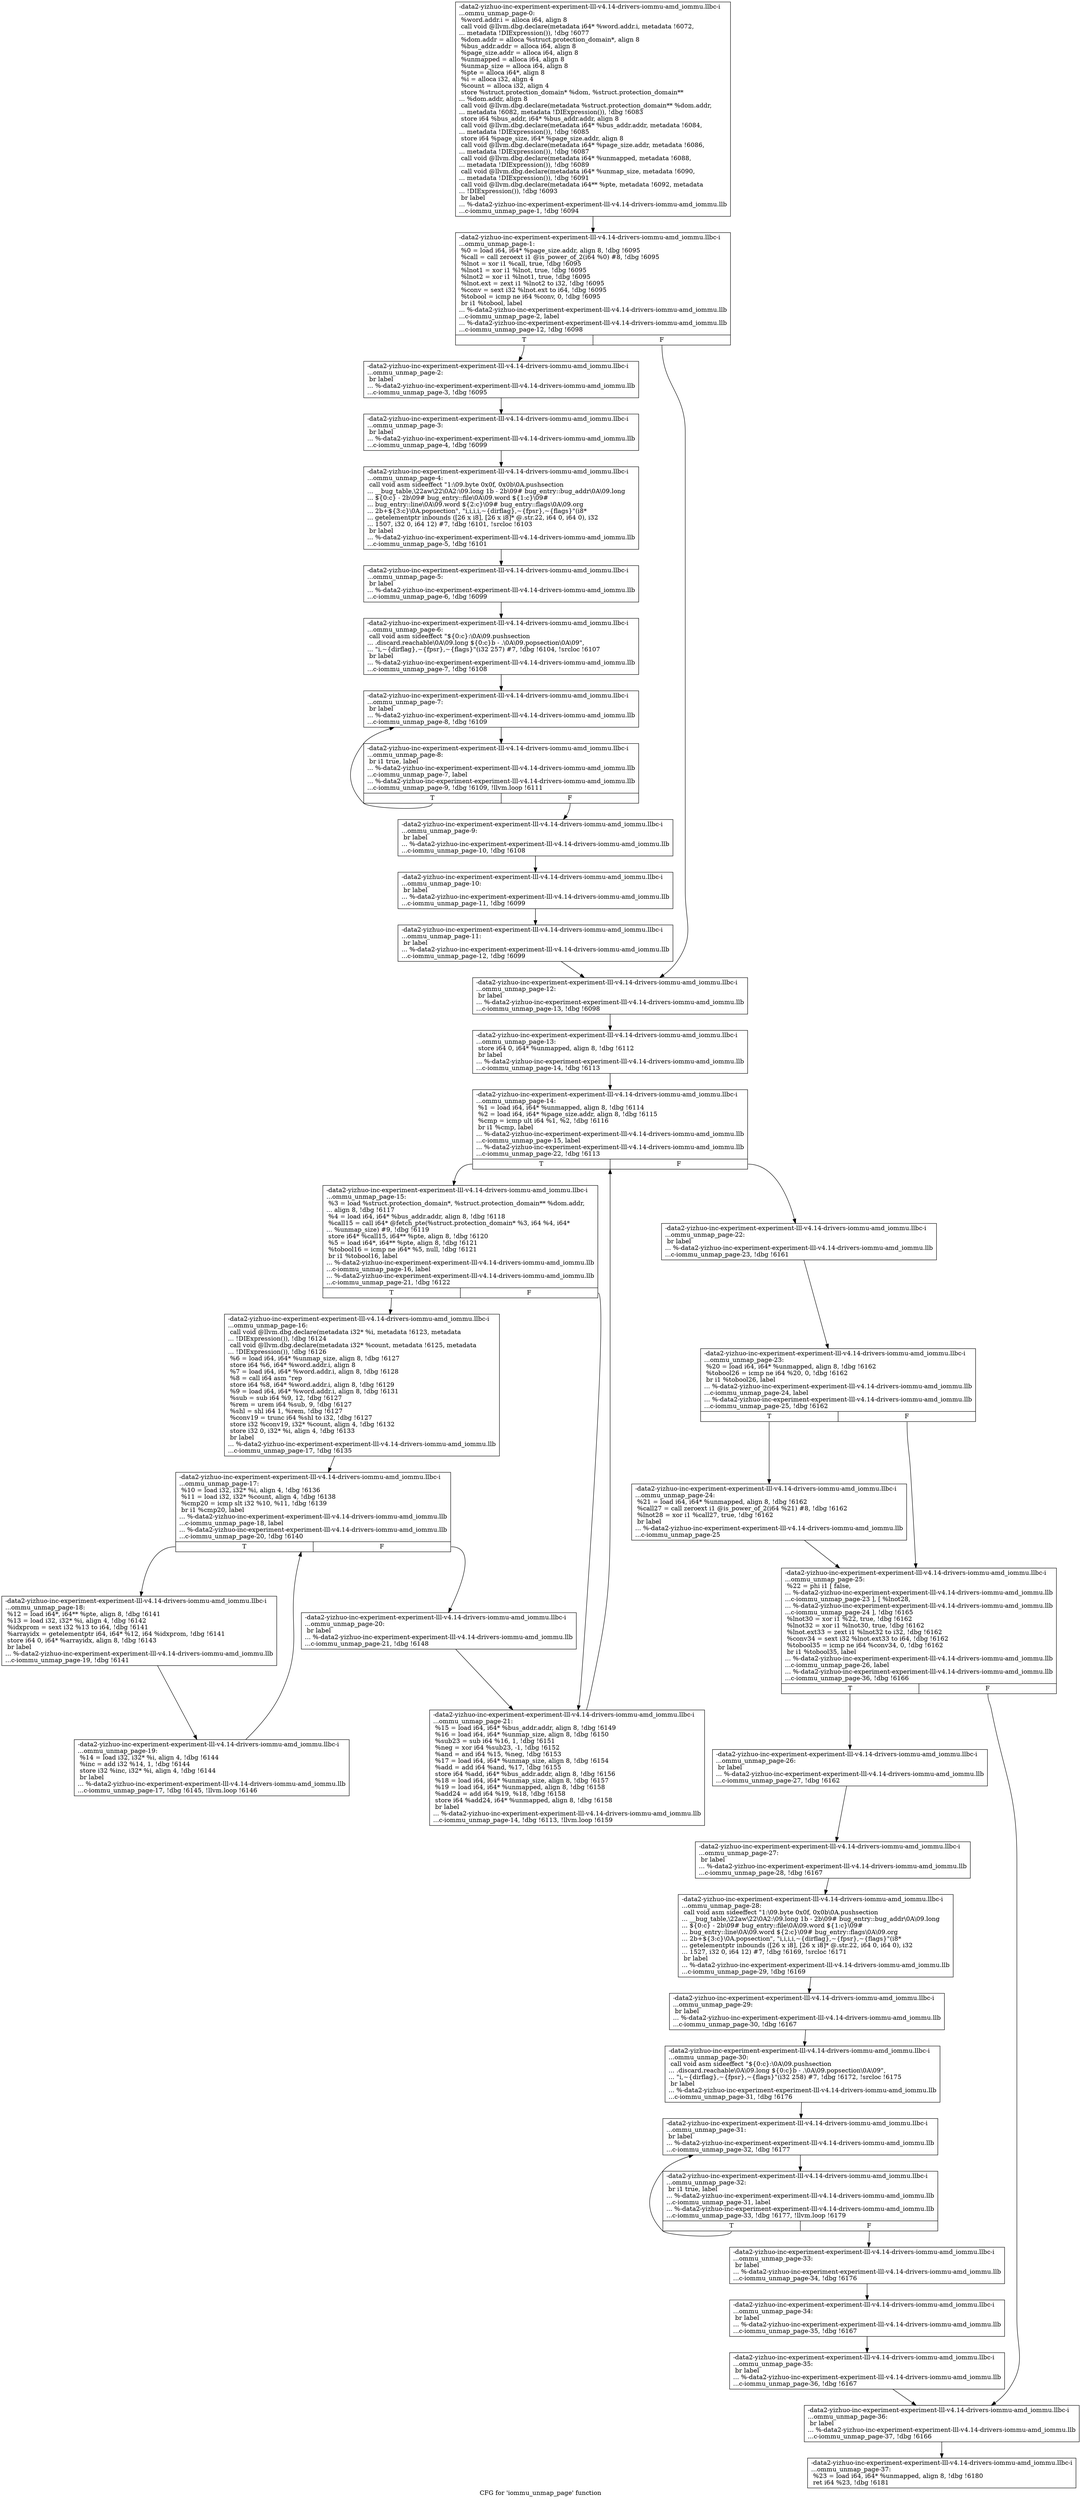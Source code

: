 digraph "CFG for 'iommu_unmap_page' function" {
	label="CFG for 'iommu_unmap_page' function";

	Node0x561b948272c0 [shape=record,label="{-data2-yizhuo-inc-experiment-experiment-lll-v4.14-drivers-iommu-amd_iommu.llbc-i\l...ommu_unmap_page-0:\l  %word.addr.i = alloca i64, align 8\l  call void @llvm.dbg.declare(metadata i64* %word.addr.i, metadata !6072,\l... metadata !DIExpression()), !dbg !6077\l  %dom.addr = alloca %struct.protection_domain*, align 8\l  %bus_addr.addr = alloca i64, align 8\l  %page_size.addr = alloca i64, align 8\l  %unmapped = alloca i64, align 8\l  %unmap_size = alloca i64, align 8\l  %pte = alloca i64*, align 8\l  %i = alloca i32, align 4\l  %count = alloca i32, align 4\l  store %struct.protection_domain* %dom, %struct.protection_domain**\l... %dom.addr, align 8\l  call void @llvm.dbg.declare(metadata %struct.protection_domain** %dom.addr,\l... metadata !6082, metadata !DIExpression()), !dbg !6083\l  store i64 %bus_addr, i64* %bus_addr.addr, align 8\l  call void @llvm.dbg.declare(metadata i64* %bus_addr.addr, metadata !6084,\l... metadata !DIExpression()), !dbg !6085\l  store i64 %page_size, i64* %page_size.addr, align 8\l  call void @llvm.dbg.declare(metadata i64* %page_size.addr, metadata !6086,\l... metadata !DIExpression()), !dbg !6087\l  call void @llvm.dbg.declare(metadata i64* %unmapped, metadata !6088,\l... metadata !DIExpression()), !dbg !6089\l  call void @llvm.dbg.declare(metadata i64* %unmap_size, metadata !6090,\l... metadata !DIExpression()), !dbg !6091\l  call void @llvm.dbg.declare(metadata i64** %pte, metadata !6092, metadata\l... !DIExpression()), !dbg !6093\l  br label\l... %-data2-yizhuo-inc-experiment-experiment-lll-v4.14-drivers-iommu-amd_iommu.llb\l...c-iommu_unmap_page-1, !dbg !6094\l}"];
	Node0x561b948272c0 -> Node0x561b94829ef0;
	Node0x561b94829ef0 [shape=record,label="{-data2-yizhuo-inc-experiment-experiment-lll-v4.14-drivers-iommu-amd_iommu.llbc-i\l...ommu_unmap_page-1: \l  %0 = load i64, i64* %page_size.addr, align 8, !dbg !6095\l  %call = call zeroext i1 @is_power_of_2(i64 %0) #8, !dbg !6095\l  %lnot = xor i1 %call, true, !dbg !6095\l  %lnot1 = xor i1 %lnot, true, !dbg !6095\l  %lnot2 = xor i1 %lnot1, true, !dbg !6095\l  %lnot.ext = zext i1 %lnot2 to i32, !dbg !6095\l  %conv = sext i32 %lnot.ext to i64, !dbg !6095\l  %tobool = icmp ne i64 %conv, 0, !dbg !6095\l  br i1 %tobool, label\l... %-data2-yizhuo-inc-experiment-experiment-lll-v4.14-drivers-iommu-amd_iommu.llb\l...c-iommu_unmap_page-2, label\l... %-data2-yizhuo-inc-experiment-experiment-lll-v4.14-drivers-iommu-amd_iommu.llb\l...c-iommu_unmap_page-12, !dbg !6098\l|{<s0>T|<s1>F}}"];
	Node0x561b94829ef0:s0 -> Node0x561b9482a340;
	Node0x561b94829ef0:s1 -> Node0x561b9482a660;
	Node0x561b9482a340 [shape=record,label="{-data2-yizhuo-inc-experiment-experiment-lll-v4.14-drivers-iommu-amd_iommu.llbc-i\l...ommu_unmap_page-2: \l  br label\l... %-data2-yizhuo-inc-experiment-experiment-lll-v4.14-drivers-iommu-amd_iommu.llb\l...c-iommu_unmap_page-3, !dbg !6095\l}"];
	Node0x561b9482a340 -> Node0x561b9482a390;
	Node0x561b9482a390 [shape=record,label="{-data2-yizhuo-inc-experiment-experiment-lll-v4.14-drivers-iommu-amd_iommu.llbc-i\l...ommu_unmap_page-3: \l  br label\l... %-data2-yizhuo-inc-experiment-experiment-lll-v4.14-drivers-iommu-amd_iommu.llb\l...c-iommu_unmap_page-4, !dbg !6099\l}"];
	Node0x561b9482a390 -> Node0x561b9482a3e0;
	Node0x561b9482a3e0 [shape=record,label="{-data2-yizhuo-inc-experiment-experiment-lll-v4.14-drivers-iommu-amd_iommu.llbc-i\l...ommu_unmap_page-4: \l  call void asm sideeffect \"1:\\09.byte 0x0f, 0x0b\\0A.pushsection\l... __bug_table,\\22aw\\22\\0A2:\\09.long 1b - 2b\\09# bug_entry::bug_addr\\0A\\09.long\l... $\{0:c\} - 2b\\09# bug_entry::file\\0A\\09.word $\{1:c\}\\09#\l... bug_entry::line\\0A\\09.word $\{2:c\}\\09# bug_entry::flags\\0A\\09.org\l... 2b+$\{3:c\}\\0A.popsection\", \"i,i,i,i,~\{dirflag\},~\{fpsr\},~\{flags\}\"(i8*\l... getelementptr inbounds ([26 x i8], [26 x i8]* @.str.22, i64 0, i64 0), i32\l... 1507, i32 0, i64 12) #7, !dbg !6101, !srcloc !6103\l  br label\l... %-data2-yizhuo-inc-experiment-experiment-lll-v4.14-drivers-iommu-amd_iommu.llb\l...c-iommu_unmap_page-5, !dbg !6101\l}"];
	Node0x561b9482a3e0 -> Node0x561b9482a430;
	Node0x561b9482a430 [shape=record,label="{-data2-yizhuo-inc-experiment-experiment-lll-v4.14-drivers-iommu-amd_iommu.llbc-i\l...ommu_unmap_page-5: \l  br label\l... %-data2-yizhuo-inc-experiment-experiment-lll-v4.14-drivers-iommu-amd_iommu.llb\l...c-iommu_unmap_page-6, !dbg !6099\l}"];
	Node0x561b9482a430 -> Node0x561b9482a480;
	Node0x561b9482a480 [shape=record,label="{-data2-yizhuo-inc-experiment-experiment-lll-v4.14-drivers-iommu-amd_iommu.llbc-i\l...ommu_unmap_page-6: \l  call void asm sideeffect \"$\{0:c\}:\\0A\\09.pushsection\l... .discard.reachable\\0A\\09.long $\{0:c\}b - .\\0A\\09.popsection\\0A\\09\",\l... \"i,~\{dirflag\},~\{fpsr\},~\{flags\}\"(i32 257) #7, !dbg !6104, !srcloc !6107\l  br label\l... %-data2-yizhuo-inc-experiment-experiment-lll-v4.14-drivers-iommu-amd_iommu.llb\l...c-iommu_unmap_page-7, !dbg !6108\l}"];
	Node0x561b9482a480 -> Node0x561b9482a4d0;
	Node0x561b9482a4d0 [shape=record,label="{-data2-yizhuo-inc-experiment-experiment-lll-v4.14-drivers-iommu-amd_iommu.llbc-i\l...ommu_unmap_page-7: \l  br label\l... %-data2-yizhuo-inc-experiment-experiment-lll-v4.14-drivers-iommu-amd_iommu.llb\l...c-iommu_unmap_page-8, !dbg !6109\l}"];
	Node0x561b9482a4d0 -> Node0x561b9482a520;
	Node0x561b9482a520 [shape=record,label="{-data2-yizhuo-inc-experiment-experiment-lll-v4.14-drivers-iommu-amd_iommu.llbc-i\l...ommu_unmap_page-8: \l  br i1 true, label\l... %-data2-yizhuo-inc-experiment-experiment-lll-v4.14-drivers-iommu-amd_iommu.llb\l...c-iommu_unmap_page-7, label\l... %-data2-yizhuo-inc-experiment-experiment-lll-v4.14-drivers-iommu-amd_iommu.llb\l...c-iommu_unmap_page-9, !dbg !6109, !llvm.loop !6111\l|{<s0>T|<s1>F}}"];
	Node0x561b9482a520:s0 -> Node0x561b9482a4d0;
	Node0x561b9482a520:s1 -> Node0x561b9482a570;
	Node0x561b9482a570 [shape=record,label="{-data2-yizhuo-inc-experiment-experiment-lll-v4.14-drivers-iommu-amd_iommu.llbc-i\l...ommu_unmap_page-9: \l  br label\l... %-data2-yizhuo-inc-experiment-experiment-lll-v4.14-drivers-iommu-amd_iommu.llb\l...c-iommu_unmap_page-10, !dbg !6108\l}"];
	Node0x561b9482a570 -> Node0x561b9482a5c0;
	Node0x561b9482a5c0 [shape=record,label="{-data2-yizhuo-inc-experiment-experiment-lll-v4.14-drivers-iommu-amd_iommu.llbc-i\l...ommu_unmap_page-10: \l  br label\l... %-data2-yizhuo-inc-experiment-experiment-lll-v4.14-drivers-iommu-amd_iommu.llb\l...c-iommu_unmap_page-11, !dbg !6099\l}"];
	Node0x561b9482a5c0 -> Node0x561b9482a610;
	Node0x561b9482a610 [shape=record,label="{-data2-yizhuo-inc-experiment-experiment-lll-v4.14-drivers-iommu-amd_iommu.llbc-i\l...ommu_unmap_page-11: \l  br label\l... %-data2-yizhuo-inc-experiment-experiment-lll-v4.14-drivers-iommu-amd_iommu.llb\l...c-iommu_unmap_page-12, !dbg !6099\l}"];
	Node0x561b9482a610 -> Node0x561b9482a660;
	Node0x561b9482a660 [shape=record,label="{-data2-yizhuo-inc-experiment-experiment-lll-v4.14-drivers-iommu-amd_iommu.llbc-i\l...ommu_unmap_page-12: \l  br label\l... %-data2-yizhuo-inc-experiment-experiment-lll-v4.14-drivers-iommu-amd_iommu.llb\l...c-iommu_unmap_page-13, !dbg !6098\l}"];
	Node0x561b9482a660 -> Node0x561b9482a6b0;
	Node0x561b9482a6b0 [shape=record,label="{-data2-yizhuo-inc-experiment-experiment-lll-v4.14-drivers-iommu-amd_iommu.llbc-i\l...ommu_unmap_page-13: \l  store i64 0, i64* %unmapped, align 8, !dbg !6112\l  br label\l... %-data2-yizhuo-inc-experiment-experiment-lll-v4.14-drivers-iommu-amd_iommu.llb\l...c-iommu_unmap_page-14, !dbg !6113\l}"];
	Node0x561b9482a6b0 -> Node0x561b9482a700;
	Node0x561b9482a700 [shape=record,label="{-data2-yizhuo-inc-experiment-experiment-lll-v4.14-drivers-iommu-amd_iommu.llbc-i\l...ommu_unmap_page-14: \l  %1 = load i64, i64* %unmapped, align 8, !dbg !6114\l  %2 = load i64, i64* %page_size.addr, align 8, !dbg !6115\l  %cmp = icmp ult i64 %1, %2, !dbg !6116\l  br i1 %cmp, label\l... %-data2-yizhuo-inc-experiment-experiment-lll-v4.14-drivers-iommu-amd_iommu.llb\l...c-iommu_unmap_page-15, label\l... %-data2-yizhuo-inc-experiment-experiment-lll-v4.14-drivers-iommu-amd_iommu.llb\l...c-iommu_unmap_page-22, !dbg !6113\l|{<s0>T|<s1>F}}"];
	Node0x561b9482a700:s0 -> Node0x561b9482a750;
	Node0x561b9482a700:s1 -> Node0x561b9482a980;
	Node0x561b9482a750 [shape=record,label="{-data2-yizhuo-inc-experiment-experiment-lll-v4.14-drivers-iommu-amd_iommu.llbc-i\l...ommu_unmap_page-15: \l  %3 = load %struct.protection_domain*, %struct.protection_domain** %dom.addr,\l... align 8, !dbg !6117\l  %4 = load i64, i64* %bus_addr.addr, align 8, !dbg !6118\l  %call15 = call i64* @fetch_pte(%struct.protection_domain* %3, i64 %4, i64*\l... %unmap_size) #9, !dbg !6119\l  store i64* %call15, i64** %pte, align 8, !dbg !6120\l  %5 = load i64*, i64** %pte, align 8, !dbg !6121\l  %tobool16 = icmp ne i64* %5, null, !dbg !6121\l  br i1 %tobool16, label\l... %-data2-yizhuo-inc-experiment-experiment-lll-v4.14-drivers-iommu-amd_iommu.llb\l...c-iommu_unmap_page-16, label\l... %-data2-yizhuo-inc-experiment-experiment-lll-v4.14-drivers-iommu-amd_iommu.llb\l...c-iommu_unmap_page-21, !dbg !6122\l|{<s0>T|<s1>F}}"];
	Node0x561b9482a750:s0 -> Node0x561b9482a7a0;
	Node0x561b9482a750:s1 -> Node0x561b9482a930;
	Node0x561b9482a7a0 [shape=record,label="{-data2-yizhuo-inc-experiment-experiment-lll-v4.14-drivers-iommu-amd_iommu.llbc-i\l...ommu_unmap_page-16: \l  call void @llvm.dbg.declare(metadata i32* %i, metadata !6123, metadata\l... !DIExpression()), !dbg !6124\l  call void @llvm.dbg.declare(metadata i32* %count, metadata !6125, metadata\l... !DIExpression()), !dbg !6126\l  %6 = load i64, i64* %unmap_size, align 8, !dbg !6127\l  store i64 %6, i64* %word.addr.i, align 8\l  %7 = load i64, i64* %word.addr.i, align 8, !dbg !6128\l  %8 = call i64 asm \"rep\l  store i64 %8, i64* %word.addr.i, align 8, !dbg !6129\l  %9 = load i64, i64* %word.addr.i, align 8, !dbg !6131\l  %sub = sub i64 %9, 12, !dbg !6127\l  %rem = urem i64 %sub, 9, !dbg !6127\l  %shl = shl i64 1, %rem, !dbg !6127\l  %conv19 = trunc i64 %shl to i32, !dbg !6127\l  store i32 %conv19, i32* %count, align 4, !dbg !6132\l  store i32 0, i32* %i, align 4, !dbg !6133\l  br label\l... %-data2-yizhuo-inc-experiment-experiment-lll-v4.14-drivers-iommu-amd_iommu.llb\l...c-iommu_unmap_page-17, !dbg !6135\l}"];
	Node0x561b9482a7a0 -> Node0x561b9482a7f0;
	Node0x561b9482a7f0 [shape=record,label="{-data2-yizhuo-inc-experiment-experiment-lll-v4.14-drivers-iommu-amd_iommu.llbc-i\l...ommu_unmap_page-17: \l  %10 = load i32, i32* %i, align 4, !dbg !6136\l  %11 = load i32, i32* %count, align 4, !dbg !6138\l  %cmp20 = icmp slt i32 %10, %11, !dbg !6139\l  br i1 %cmp20, label\l... %-data2-yizhuo-inc-experiment-experiment-lll-v4.14-drivers-iommu-amd_iommu.llb\l...c-iommu_unmap_page-18, label\l... %-data2-yizhuo-inc-experiment-experiment-lll-v4.14-drivers-iommu-amd_iommu.llb\l...c-iommu_unmap_page-20, !dbg !6140\l|{<s0>T|<s1>F}}"];
	Node0x561b9482a7f0:s0 -> Node0x561b9482a840;
	Node0x561b9482a7f0:s1 -> Node0x561b9482a8e0;
	Node0x561b9482a840 [shape=record,label="{-data2-yizhuo-inc-experiment-experiment-lll-v4.14-drivers-iommu-amd_iommu.llbc-i\l...ommu_unmap_page-18: \l  %12 = load i64*, i64** %pte, align 8, !dbg !6141\l  %13 = load i32, i32* %i, align 4, !dbg !6142\l  %idxprom = sext i32 %13 to i64, !dbg !6141\l  %arrayidx = getelementptr i64, i64* %12, i64 %idxprom, !dbg !6141\l  store i64 0, i64* %arrayidx, align 8, !dbg !6143\l  br label\l... %-data2-yizhuo-inc-experiment-experiment-lll-v4.14-drivers-iommu-amd_iommu.llb\l...c-iommu_unmap_page-19, !dbg !6141\l}"];
	Node0x561b9482a840 -> Node0x561b9482a890;
	Node0x561b9482a890 [shape=record,label="{-data2-yizhuo-inc-experiment-experiment-lll-v4.14-drivers-iommu-amd_iommu.llbc-i\l...ommu_unmap_page-19: \l  %14 = load i32, i32* %i, align 4, !dbg !6144\l  %inc = add i32 %14, 1, !dbg !6144\l  store i32 %inc, i32* %i, align 4, !dbg !6144\l  br label\l... %-data2-yizhuo-inc-experiment-experiment-lll-v4.14-drivers-iommu-amd_iommu.llb\l...c-iommu_unmap_page-17, !dbg !6145, !llvm.loop !6146\l}"];
	Node0x561b9482a890 -> Node0x561b9482a7f0;
	Node0x561b9482a8e0 [shape=record,label="{-data2-yizhuo-inc-experiment-experiment-lll-v4.14-drivers-iommu-amd_iommu.llbc-i\l...ommu_unmap_page-20: \l  br label\l... %-data2-yizhuo-inc-experiment-experiment-lll-v4.14-drivers-iommu-amd_iommu.llb\l...c-iommu_unmap_page-21, !dbg !6148\l}"];
	Node0x561b9482a8e0 -> Node0x561b9482a930;
	Node0x561b9482a930 [shape=record,label="{-data2-yizhuo-inc-experiment-experiment-lll-v4.14-drivers-iommu-amd_iommu.llbc-i\l...ommu_unmap_page-21: \l  %15 = load i64, i64* %bus_addr.addr, align 8, !dbg !6149\l  %16 = load i64, i64* %unmap_size, align 8, !dbg !6150\l  %sub23 = sub i64 %16, 1, !dbg !6151\l  %neg = xor i64 %sub23, -1, !dbg !6152\l  %and = and i64 %15, %neg, !dbg !6153\l  %17 = load i64, i64* %unmap_size, align 8, !dbg !6154\l  %add = add i64 %and, %17, !dbg !6155\l  store i64 %add, i64* %bus_addr.addr, align 8, !dbg !6156\l  %18 = load i64, i64* %unmap_size, align 8, !dbg !6157\l  %19 = load i64, i64* %unmapped, align 8, !dbg !6158\l  %add24 = add i64 %19, %18, !dbg !6158\l  store i64 %add24, i64* %unmapped, align 8, !dbg !6158\l  br label\l... %-data2-yizhuo-inc-experiment-experiment-lll-v4.14-drivers-iommu-amd_iommu.llb\l...c-iommu_unmap_page-14, !dbg !6113, !llvm.loop !6159\l}"];
	Node0x561b9482a930 -> Node0x561b9482a700;
	Node0x561b9482a980 [shape=record,label="{-data2-yizhuo-inc-experiment-experiment-lll-v4.14-drivers-iommu-amd_iommu.llbc-i\l...ommu_unmap_page-22: \l  br label\l... %-data2-yizhuo-inc-experiment-experiment-lll-v4.14-drivers-iommu-amd_iommu.llb\l...c-iommu_unmap_page-23, !dbg !6161\l}"];
	Node0x561b9482a980 -> Node0x561b9482a9d0;
	Node0x561b9482a9d0 [shape=record,label="{-data2-yizhuo-inc-experiment-experiment-lll-v4.14-drivers-iommu-amd_iommu.llbc-i\l...ommu_unmap_page-23: \l  %20 = load i64, i64* %unmapped, align 8, !dbg !6162\l  %tobool26 = icmp ne i64 %20, 0, !dbg !6162\l  br i1 %tobool26, label\l... %-data2-yizhuo-inc-experiment-experiment-lll-v4.14-drivers-iommu-amd_iommu.llb\l...c-iommu_unmap_page-24, label\l... %-data2-yizhuo-inc-experiment-experiment-lll-v4.14-drivers-iommu-amd_iommu.llb\l...c-iommu_unmap_page-25, !dbg !6162\l|{<s0>T|<s1>F}}"];
	Node0x561b9482a9d0:s0 -> Node0x561b9482aa20;
	Node0x561b9482a9d0:s1 -> Node0x561b9482aa70;
	Node0x561b9482aa20 [shape=record,label="{-data2-yizhuo-inc-experiment-experiment-lll-v4.14-drivers-iommu-amd_iommu.llbc-i\l...ommu_unmap_page-24: \l  %21 = load i64, i64* %unmapped, align 8, !dbg !6162\l  %call27 = call zeroext i1 @is_power_of_2(i64 %21) #8, !dbg !6162\l  %lnot28 = xor i1 %call27, true, !dbg !6162\l  br label\l... %-data2-yizhuo-inc-experiment-experiment-lll-v4.14-drivers-iommu-amd_iommu.llb\l...c-iommu_unmap_page-25\l}"];
	Node0x561b9482aa20 -> Node0x561b9482aa70;
	Node0x561b9482aa70 [shape=record,label="{-data2-yizhuo-inc-experiment-experiment-lll-v4.14-drivers-iommu-amd_iommu.llbc-i\l...ommu_unmap_page-25: \l  %22 = phi i1 [ false,\l... %-data2-yizhuo-inc-experiment-experiment-lll-v4.14-drivers-iommu-amd_iommu.llb\l...c-iommu_unmap_page-23 ], [ %lnot28,\l... %-data2-yizhuo-inc-experiment-experiment-lll-v4.14-drivers-iommu-amd_iommu.llb\l...c-iommu_unmap_page-24 ], !dbg !6165\l  %lnot30 = xor i1 %22, true, !dbg !6162\l  %lnot32 = xor i1 %lnot30, true, !dbg !6162\l  %lnot.ext33 = zext i1 %lnot32 to i32, !dbg !6162\l  %conv34 = sext i32 %lnot.ext33 to i64, !dbg !6162\l  %tobool35 = icmp ne i64 %conv34, 0, !dbg !6162\l  br i1 %tobool35, label\l... %-data2-yizhuo-inc-experiment-experiment-lll-v4.14-drivers-iommu-amd_iommu.llb\l...c-iommu_unmap_page-26, label\l... %-data2-yizhuo-inc-experiment-experiment-lll-v4.14-drivers-iommu-amd_iommu.llb\l...c-iommu_unmap_page-36, !dbg !6166\l|{<s0>T|<s1>F}}"];
	Node0x561b9482aa70:s0 -> Node0x561b9482aac0;
	Node0x561b9482aa70:s1 -> Node0x561b9482ade0;
	Node0x561b9482aac0 [shape=record,label="{-data2-yizhuo-inc-experiment-experiment-lll-v4.14-drivers-iommu-amd_iommu.llbc-i\l...ommu_unmap_page-26: \l  br label\l... %-data2-yizhuo-inc-experiment-experiment-lll-v4.14-drivers-iommu-amd_iommu.llb\l...c-iommu_unmap_page-27, !dbg !6162\l}"];
	Node0x561b9482aac0 -> Node0x561b9482ab10;
	Node0x561b9482ab10 [shape=record,label="{-data2-yizhuo-inc-experiment-experiment-lll-v4.14-drivers-iommu-amd_iommu.llbc-i\l...ommu_unmap_page-27: \l  br label\l... %-data2-yizhuo-inc-experiment-experiment-lll-v4.14-drivers-iommu-amd_iommu.llb\l...c-iommu_unmap_page-28, !dbg !6167\l}"];
	Node0x561b9482ab10 -> Node0x561b9482ab60;
	Node0x561b9482ab60 [shape=record,label="{-data2-yizhuo-inc-experiment-experiment-lll-v4.14-drivers-iommu-amd_iommu.llbc-i\l...ommu_unmap_page-28: \l  call void asm sideeffect \"1:\\09.byte 0x0f, 0x0b\\0A.pushsection\l... __bug_table,\\22aw\\22\\0A2:\\09.long 1b - 2b\\09# bug_entry::bug_addr\\0A\\09.long\l... $\{0:c\} - 2b\\09# bug_entry::file\\0A\\09.word $\{1:c\}\\09#\l... bug_entry::line\\0A\\09.word $\{2:c\}\\09# bug_entry::flags\\0A\\09.org\l... 2b+$\{3:c\}\\0A.popsection\", \"i,i,i,i,~\{dirflag\},~\{fpsr\},~\{flags\}\"(i8*\l... getelementptr inbounds ([26 x i8], [26 x i8]* @.str.22, i64 0, i64 0), i32\l... 1527, i32 0, i64 12) #7, !dbg !6169, !srcloc !6171\l  br label\l... %-data2-yizhuo-inc-experiment-experiment-lll-v4.14-drivers-iommu-amd_iommu.llb\l...c-iommu_unmap_page-29, !dbg !6169\l}"];
	Node0x561b9482ab60 -> Node0x561b9482abb0;
	Node0x561b9482abb0 [shape=record,label="{-data2-yizhuo-inc-experiment-experiment-lll-v4.14-drivers-iommu-amd_iommu.llbc-i\l...ommu_unmap_page-29: \l  br label\l... %-data2-yizhuo-inc-experiment-experiment-lll-v4.14-drivers-iommu-amd_iommu.llb\l...c-iommu_unmap_page-30, !dbg !6167\l}"];
	Node0x561b9482abb0 -> Node0x561b9482ac00;
	Node0x561b9482ac00 [shape=record,label="{-data2-yizhuo-inc-experiment-experiment-lll-v4.14-drivers-iommu-amd_iommu.llbc-i\l...ommu_unmap_page-30: \l  call void asm sideeffect \"$\{0:c\}:\\0A\\09.pushsection\l... .discard.reachable\\0A\\09.long $\{0:c\}b - .\\0A\\09.popsection\\0A\\09\",\l... \"i,~\{dirflag\},~\{fpsr\},~\{flags\}\"(i32 258) #7, !dbg !6172, !srcloc !6175\l  br label\l... %-data2-yizhuo-inc-experiment-experiment-lll-v4.14-drivers-iommu-amd_iommu.llb\l...c-iommu_unmap_page-31, !dbg !6176\l}"];
	Node0x561b9482ac00 -> Node0x561b9482ac50;
	Node0x561b9482ac50 [shape=record,label="{-data2-yizhuo-inc-experiment-experiment-lll-v4.14-drivers-iommu-amd_iommu.llbc-i\l...ommu_unmap_page-31: \l  br label\l... %-data2-yizhuo-inc-experiment-experiment-lll-v4.14-drivers-iommu-amd_iommu.llb\l...c-iommu_unmap_page-32, !dbg !6177\l}"];
	Node0x561b9482ac50 -> Node0x561b9482aca0;
	Node0x561b9482aca0 [shape=record,label="{-data2-yizhuo-inc-experiment-experiment-lll-v4.14-drivers-iommu-amd_iommu.llbc-i\l...ommu_unmap_page-32: \l  br i1 true, label\l... %-data2-yizhuo-inc-experiment-experiment-lll-v4.14-drivers-iommu-amd_iommu.llb\l...c-iommu_unmap_page-31, label\l... %-data2-yizhuo-inc-experiment-experiment-lll-v4.14-drivers-iommu-amd_iommu.llb\l...c-iommu_unmap_page-33, !dbg !6177, !llvm.loop !6179\l|{<s0>T|<s1>F}}"];
	Node0x561b9482aca0:s0 -> Node0x561b9482ac50;
	Node0x561b9482aca0:s1 -> Node0x561b9482acf0;
	Node0x561b9482acf0 [shape=record,label="{-data2-yizhuo-inc-experiment-experiment-lll-v4.14-drivers-iommu-amd_iommu.llbc-i\l...ommu_unmap_page-33: \l  br label\l... %-data2-yizhuo-inc-experiment-experiment-lll-v4.14-drivers-iommu-amd_iommu.llb\l...c-iommu_unmap_page-34, !dbg !6176\l}"];
	Node0x561b9482acf0 -> Node0x561b9482ad40;
	Node0x561b9482ad40 [shape=record,label="{-data2-yizhuo-inc-experiment-experiment-lll-v4.14-drivers-iommu-amd_iommu.llbc-i\l...ommu_unmap_page-34: \l  br label\l... %-data2-yizhuo-inc-experiment-experiment-lll-v4.14-drivers-iommu-amd_iommu.llb\l...c-iommu_unmap_page-35, !dbg !6167\l}"];
	Node0x561b9482ad40 -> Node0x561b9482ad90;
	Node0x561b9482ad90 [shape=record,label="{-data2-yizhuo-inc-experiment-experiment-lll-v4.14-drivers-iommu-amd_iommu.llbc-i\l...ommu_unmap_page-35: \l  br label\l... %-data2-yizhuo-inc-experiment-experiment-lll-v4.14-drivers-iommu-amd_iommu.llb\l...c-iommu_unmap_page-36, !dbg !6167\l}"];
	Node0x561b9482ad90 -> Node0x561b9482ade0;
	Node0x561b9482ade0 [shape=record,label="{-data2-yizhuo-inc-experiment-experiment-lll-v4.14-drivers-iommu-amd_iommu.llbc-i\l...ommu_unmap_page-36: \l  br label\l... %-data2-yizhuo-inc-experiment-experiment-lll-v4.14-drivers-iommu-amd_iommu.llb\l...c-iommu_unmap_page-37, !dbg !6166\l}"];
	Node0x561b9482ade0 -> Node0x561b9482ae30;
	Node0x561b9482ae30 [shape=record,label="{-data2-yizhuo-inc-experiment-experiment-lll-v4.14-drivers-iommu-amd_iommu.llbc-i\l...ommu_unmap_page-37: \l  %23 = load i64, i64* %unmapped, align 8, !dbg !6180\l  ret i64 %23, !dbg !6181\l}"];
}
